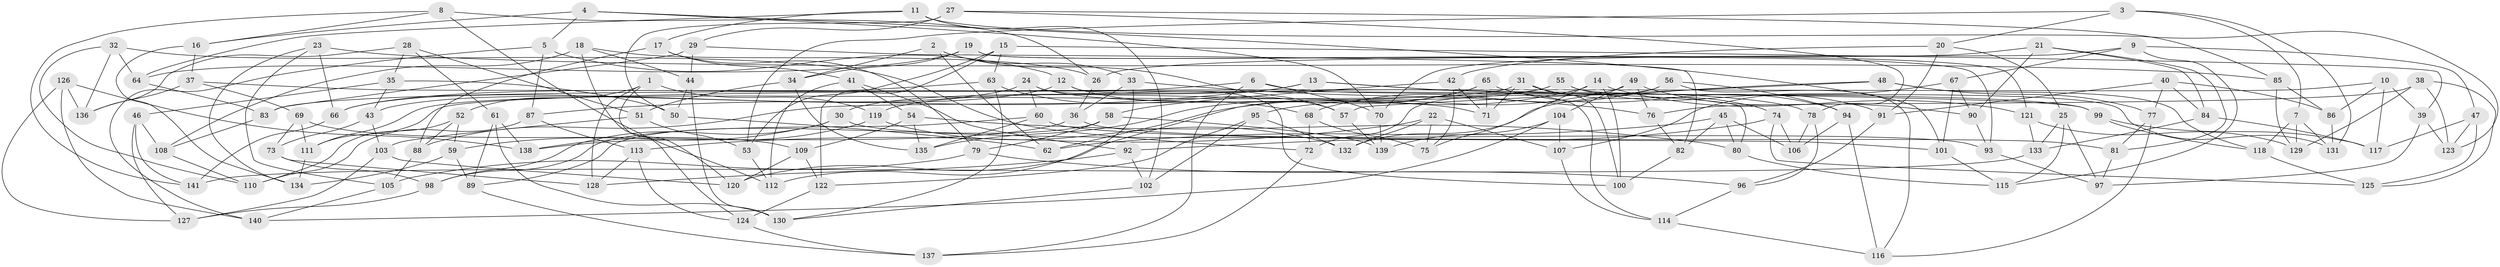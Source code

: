 // coarse degree distribution, {6: 0.5393258426966292, 5: 0.0449438202247191, 4: 0.4157303370786517}
// Generated by graph-tools (version 1.1) at 2025/24/03/03/25 07:24:25]
// undirected, 141 vertices, 282 edges
graph export_dot {
graph [start="1"]
  node [color=gray90,style=filled];
  1;
  2;
  3;
  4;
  5;
  6;
  7;
  8;
  9;
  10;
  11;
  12;
  13;
  14;
  15;
  16;
  17;
  18;
  19;
  20;
  21;
  22;
  23;
  24;
  25;
  26;
  27;
  28;
  29;
  30;
  31;
  32;
  33;
  34;
  35;
  36;
  37;
  38;
  39;
  40;
  41;
  42;
  43;
  44;
  45;
  46;
  47;
  48;
  49;
  50;
  51;
  52;
  53;
  54;
  55;
  56;
  57;
  58;
  59;
  60;
  61;
  62;
  63;
  64;
  65;
  66;
  67;
  68;
  69;
  70;
  71;
  72;
  73;
  74;
  75;
  76;
  77;
  78;
  79;
  80;
  81;
  82;
  83;
  84;
  85;
  86;
  87;
  88;
  89;
  90;
  91;
  92;
  93;
  94;
  95;
  96;
  97;
  98;
  99;
  100;
  101;
  102;
  103;
  104;
  105;
  106;
  107;
  108;
  109;
  110;
  111;
  112;
  113;
  114;
  115;
  116;
  117;
  118;
  119;
  120;
  121;
  122;
  123;
  124;
  125;
  126;
  127;
  128;
  129;
  130;
  131;
  132;
  133;
  134;
  135;
  136;
  137;
  138;
  139;
  140;
  141;
  1 -- 120;
  1 -- 52;
  1 -- 119;
  1 -- 128;
  2 -- 62;
  2 -- 33;
  2 -- 34;
  2 -- 57;
  3 -- 131;
  3 -- 53;
  3 -- 7;
  3 -- 20;
  4 -- 70;
  4 -- 101;
  4 -- 16;
  4 -- 5;
  5 -- 87;
  5 -- 140;
  5 -- 12;
  6 -- 83;
  6 -- 99;
  6 -- 70;
  6 -- 137;
  7 -- 118;
  7 -- 129;
  7 -- 131;
  8 -- 112;
  8 -- 26;
  8 -- 141;
  8 -- 16;
  9 -- 67;
  9 -- 115;
  9 -- 70;
  9 -- 47;
  10 -- 39;
  10 -- 117;
  10 -- 86;
  10 -- 111;
  11 -- 102;
  11 -- 64;
  11 -- 17;
  11 -- 123;
  12 -- 57;
  12 -- 43;
  12 -- 114;
  13 -- 78;
  13 -- 87;
  13 -- 80;
  13 -- 30;
  14 -- 62;
  14 -- 121;
  14 -- 100;
  14 -- 75;
  15 -- 39;
  15 -- 122;
  15 -- 53;
  15 -- 63;
  16 -- 37;
  16 -- 134;
  17 -- 79;
  17 -- 88;
  17 -- 41;
  18 -- 44;
  18 -- 124;
  18 -- 26;
  18 -- 108;
  19 -- 121;
  19 -- 93;
  19 -- 64;
  19 -- 34;
  20 -- 25;
  20 -- 91;
  20 -- 42;
  21 -- 90;
  21 -- 81;
  21 -- 84;
  21 -- 26;
  22 -- 75;
  22 -- 113;
  22 -- 132;
  22 -- 107;
  23 -- 134;
  23 -- 105;
  23 -- 66;
  23 -- 85;
  24 -- 60;
  24 -- 71;
  24 -- 66;
  24 -- 100;
  25 -- 97;
  25 -- 133;
  25 -- 115;
  26 -- 36;
  27 -- 85;
  27 -- 29;
  27 -- 50;
  27 -- 78;
  28 -- 35;
  28 -- 51;
  28 -- 136;
  28 -- 61;
  29 -- 44;
  29 -- 83;
  29 -- 82;
  30 -- 59;
  30 -- 93;
  30 -- 98;
  31 -- 88;
  31 -- 71;
  31 -- 74;
  31 -- 100;
  32 -- 72;
  32 -- 136;
  32 -- 110;
  32 -- 64;
  33 -- 36;
  33 -- 112;
  33 -- 76;
  34 -- 51;
  34 -- 135;
  35 -- 43;
  35 -- 50;
  35 -- 46;
  36 -- 138;
  36 -- 81;
  37 -- 99;
  37 -- 136;
  37 -- 69;
  38 -- 76;
  38 -- 123;
  38 -- 129;
  38 -- 125;
  39 -- 123;
  39 -- 97;
  40 -- 86;
  40 -- 84;
  40 -- 77;
  40 -- 91;
  41 -- 92;
  41 -- 112;
  41 -- 54;
  42 -- 75;
  42 -- 71;
  42 -- 58;
  43 -- 103;
  43 -- 73;
  44 -- 130;
  44 -- 50;
  45 -- 106;
  45 -- 80;
  45 -- 82;
  45 -- 62;
  46 -- 127;
  46 -- 141;
  46 -- 108;
  47 -- 123;
  47 -- 117;
  47 -- 125;
  48 -- 57;
  48 -- 132;
  48 -- 118;
  48 -- 77;
  49 -- 90;
  49 -- 104;
  49 -- 95;
  49 -- 76;
  50 -- 62;
  51 -- 103;
  51 -- 53;
  52 -- 59;
  52 -- 88;
  52 -- 110;
  53 -- 112;
  54 -- 109;
  54 -- 135;
  54 -- 80;
  55 -- 131;
  55 -- 119;
  55 -- 91;
  55 -- 111;
  56 -- 94;
  56 -- 116;
  56 -- 72;
  56 -- 68;
  57 -- 139;
  58 -- 79;
  58 -- 89;
  58 -- 139;
  59 -- 134;
  59 -- 89;
  60 -- 135;
  60 -- 98;
  60 -- 101;
  61 -- 138;
  61 -- 89;
  61 -- 130;
  63 -- 68;
  63 -- 66;
  63 -- 130;
  64 -- 83;
  65 -- 71;
  65 -- 135;
  65 -- 120;
  65 -- 94;
  66 -- 141;
  67 -- 90;
  67 -- 101;
  67 -- 107;
  68 -- 72;
  68 -- 75;
  69 -- 111;
  69 -- 73;
  69 -- 109;
  70 -- 139;
  72 -- 137;
  73 -- 128;
  73 -- 98;
  74 -- 106;
  74 -- 92;
  74 -- 125;
  76 -- 82;
  77 -- 81;
  77 -- 116;
  78 -- 96;
  78 -- 106;
  79 -- 96;
  79 -- 105;
  80 -- 115;
  81 -- 97;
  82 -- 100;
  83 -- 108;
  84 -- 117;
  84 -- 133;
  85 -- 86;
  85 -- 129;
  86 -- 131;
  87 -- 113;
  87 -- 110;
  88 -- 105;
  89 -- 137;
  90 -- 93;
  91 -- 96;
  92 -- 128;
  92 -- 102;
  93 -- 97;
  94 -- 106;
  94 -- 116;
  95 -- 102;
  95 -- 132;
  95 -- 122;
  96 -- 114;
  98 -- 127;
  99 -- 117;
  99 -- 118;
  101 -- 115;
  102 -- 130;
  103 -- 120;
  103 -- 127;
  104 -- 139;
  104 -- 140;
  104 -- 107;
  105 -- 140;
  107 -- 114;
  108 -- 110;
  109 -- 120;
  109 -- 122;
  111 -- 134;
  113 -- 124;
  113 -- 128;
  114 -- 116;
  118 -- 125;
  119 -- 132;
  119 -- 138;
  121 -- 133;
  121 -- 129;
  122 -- 124;
  124 -- 137;
  126 -- 140;
  126 -- 138;
  126 -- 127;
  126 -- 136;
  133 -- 141;
}

